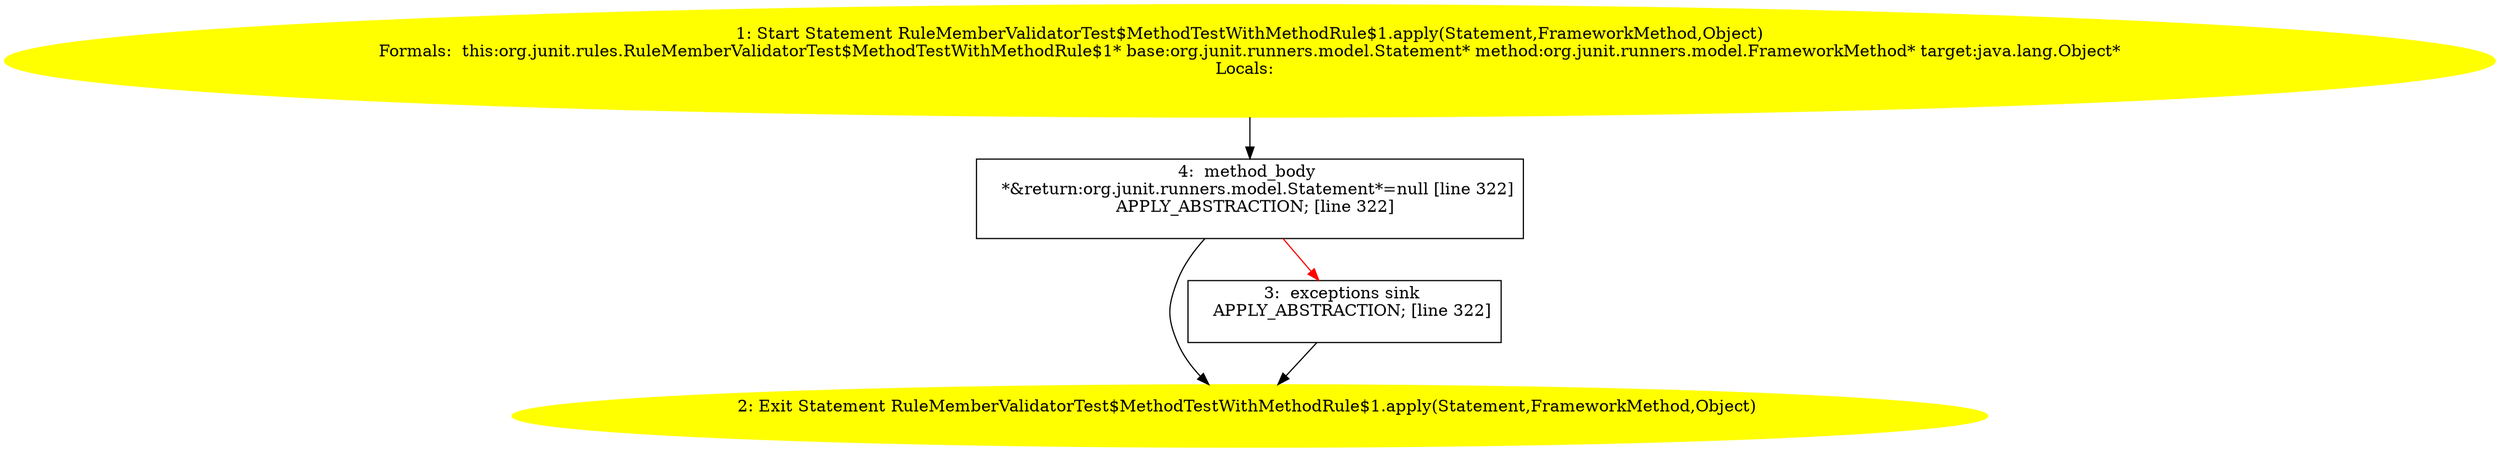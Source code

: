 /* @generated */
digraph cfg {
"org.junit.rules.RuleMemberValidatorTest$MethodTestWithMethodRule$1.apply(org.junit.runners.model.Sta.1e69724eb86fb1615af0af55a72d1cb6_1" [label="1: Start Statement RuleMemberValidatorTest$MethodTestWithMethodRule$1.apply(Statement,FrameworkMethod,Object)\nFormals:  this:org.junit.rules.RuleMemberValidatorTest$MethodTestWithMethodRule$1* base:org.junit.runners.model.Statement* method:org.junit.runners.model.FrameworkMethod* target:java.lang.Object*\nLocals:  \n  " color=yellow style=filled]
	

	 "org.junit.rules.RuleMemberValidatorTest$MethodTestWithMethodRule$1.apply(org.junit.runners.model.Sta.1e69724eb86fb1615af0af55a72d1cb6_1" -> "org.junit.rules.RuleMemberValidatorTest$MethodTestWithMethodRule$1.apply(org.junit.runners.model.Sta.1e69724eb86fb1615af0af55a72d1cb6_4" ;
"org.junit.rules.RuleMemberValidatorTest$MethodTestWithMethodRule$1.apply(org.junit.runners.model.Sta.1e69724eb86fb1615af0af55a72d1cb6_2" [label="2: Exit Statement RuleMemberValidatorTest$MethodTestWithMethodRule$1.apply(Statement,FrameworkMethod,Object) \n  " color=yellow style=filled]
	

"org.junit.rules.RuleMemberValidatorTest$MethodTestWithMethodRule$1.apply(org.junit.runners.model.Sta.1e69724eb86fb1615af0af55a72d1cb6_3" [label="3:  exceptions sink \n   APPLY_ABSTRACTION; [line 322]\n " shape="box"]
	

	 "org.junit.rules.RuleMemberValidatorTest$MethodTestWithMethodRule$1.apply(org.junit.runners.model.Sta.1e69724eb86fb1615af0af55a72d1cb6_3" -> "org.junit.rules.RuleMemberValidatorTest$MethodTestWithMethodRule$1.apply(org.junit.runners.model.Sta.1e69724eb86fb1615af0af55a72d1cb6_2" ;
"org.junit.rules.RuleMemberValidatorTest$MethodTestWithMethodRule$1.apply(org.junit.runners.model.Sta.1e69724eb86fb1615af0af55a72d1cb6_4" [label="4:  method_body \n   *&return:org.junit.runners.model.Statement*=null [line 322]\n  APPLY_ABSTRACTION; [line 322]\n " shape="box"]
	

	 "org.junit.rules.RuleMemberValidatorTest$MethodTestWithMethodRule$1.apply(org.junit.runners.model.Sta.1e69724eb86fb1615af0af55a72d1cb6_4" -> "org.junit.rules.RuleMemberValidatorTest$MethodTestWithMethodRule$1.apply(org.junit.runners.model.Sta.1e69724eb86fb1615af0af55a72d1cb6_2" ;
	 "org.junit.rules.RuleMemberValidatorTest$MethodTestWithMethodRule$1.apply(org.junit.runners.model.Sta.1e69724eb86fb1615af0af55a72d1cb6_4" -> "org.junit.rules.RuleMemberValidatorTest$MethodTestWithMethodRule$1.apply(org.junit.runners.model.Sta.1e69724eb86fb1615af0af55a72d1cb6_3" [color="red" ];
}
